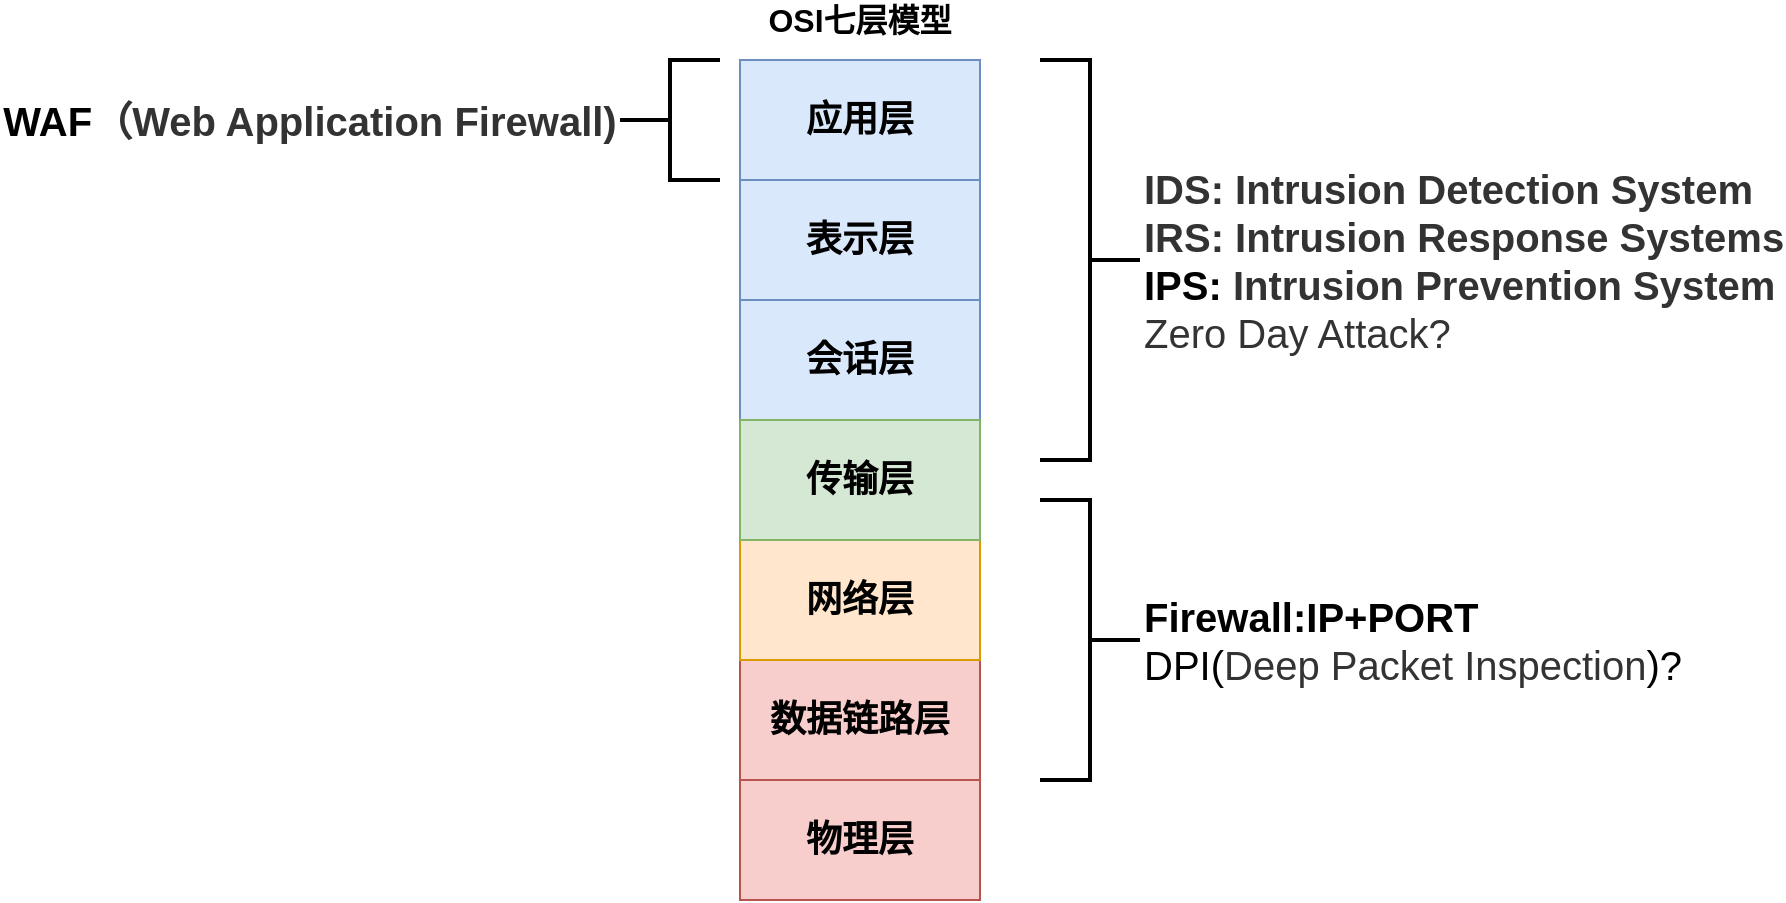 <mxfile version="14.5.1" type="device" pages="2"><diagram id="8HdPPavlg0hs8LvCiRic" name="Page-1"><mxGraphModel dx="1913" dy="806" grid="1" gridSize="10" guides="1" tooltips="1" connect="1" arrows="1" fold="1" page="1" pageScale="1" pageWidth="827" pageHeight="1169" math="0" shadow="0"><root><mxCell id="0"/><mxCell id="1" parent="0"/><mxCell id="kiV54fNYbquHbXREyxJJ-29" value="会话层" style="rounded=0;whiteSpace=wrap;html=1;fillColor=#dae8fc;strokeColor=#6c8ebf;fontStyle=1;fontSize=18;" parent="1" vertex="1"><mxGeometry x="280" y="190" width="120" height="60" as="geometry"/></mxCell><mxCell id="kiV54fNYbquHbXREyxJJ-30" value="数据链路层" style="rounded=0;whiteSpace=wrap;html=1;fillColor=#f8cecc;strokeColor=#b85450;fontStyle=1;fontSize=18;" parent="1" vertex="1"><mxGeometry x="280" y="370" width="120" height="60" as="geometry"/></mxCell><mxCell id="kiV54fNYbquHbXREyxJJ-31" value="网络层" style="rounded=0;whiteSpace=wrap;html=1;fillColor=#ffe6cc;strokeColor=#d79b00;fontStyle=1;fontSize=18;" parent="1" vertex="1"><mxGeometry x="280" y="310" width="120" height="60" as="geometry"/></mxCell><mxCell id="kiV54fNYbquHbXREyxJJ-32" value="传输层" style="rounded=0;whiteSpace=wrap;html=1;fillColor=#d5e8d4;strokeColor=#82b366;fontStyle=1;fontSize=18;" parent="1" vertex="1"><mxGeometry x="280" y="250" width="120" height="60" as="geometry"/></mxCell><mxCell id="kiV54fNYbquHbXREyxJJ-33" value="物理层" style="rounded=0;whiteSpace=wrap;html=1;fillColor=#f8cecc;strokeColor=#b85450;fontStyle=1;fontSize=18;" parent="1" vertex="1"><mxGeometry x="280" y="430" width="120" height="60" as="geometry"/></mxCell><mxCell id="kiV54fNYbquHbXREyxJJ-34" value="应用层" style="rounded=0;whiteSpace=wrap;html=1;fillColor=#dae8fc;strokeColor=#6c8ebf;fontStyle=1;fontSize=18;" parent="1" vertex="1"><mxGeometry x="280" y="70" width="120" height="60" as="geometry"/></mxCell><mxCell id="kiV54fNYbquHbXREyxJJ-35" value="表示层" style="rounded=0;whiteSpace=wrap;html=1;fillColor=#dae8fc;strokeColor=#6c8ebf;fontStyle=1;fontSize=18;" parent="1" vertex="1"><mxGeometry x="280" y="130" width="120" height="60" as="geometry"/></mxCell><mxCell id="kiV54fNYbquHbXREyxJJ-38" value="OSI七层模型" style="text;html=1;strokeColor=none;fillColor=none;align=center;verticalAlign=middle;whiteSpace=wrap;rounded=0;fontStyle=1;fontSize=16;" parent="1" vertex="1"><mxGeometry x="280" y="40" width="120" height="20" as="geometry"/></mxCell><mxCell id="e4gCi_me-BTgGM6u0OaD-1" value="&lt;font style=&quot;font-size: 20px&quot;&gt;&lt;span style=&quot;font-weight: bold ; font-size: 20px&quot;&gt;Firewall:IP+PORT&lt;br&gt;&lt;/span&gt;&lt;span&gt;DPI(&lt;/span&gt;&lt;span style=&quot;color: rgb(51 , 51 , 51) ; text-indent: 28px ; background-color: rgb(255 , 255 , 255)&quot;&gt;Deep Packet Inspection&lt;/span&gt;&lt;span&gt;)?&lt;/span&gt;&lt;br&gt;&lt;/font&gt;" style="strokeWidth=2;html=1;shape=mxgraph.flowchart.annotation_2;align=left;labelPosition=right;pointerEvents=1;direction=west;" vertex="1" parent="1"><mxGeometry x="430" y="290" width="50" height="140" as="geometry"/></mxCell><mxCell id="e4gCi_me-BTgGM6u0OaD-2" value="&lt;span style=&quot;color: rgb(51 , 51 , 51) ; font-family: &amp;#34;arial&amp;#34; , , sans-serif ; text-indent: 28px ; background-color: rgb(255 , 255 , 255)&quot;&gt;&lt;font style=&quot;font-size: 20px&quot;&gt;&lt;b&gt;IDS: Intrusion Detection System&lt;br&gt;&lt;/b&gt;&lt;/font&gt;&lt;/span&gt;&lt;span style=&quot;color: rgb(51 , 51 , 51) ; font-family: &amp;#34;arial&amp;#34; , , sans-serif ; text-indent: 28px ; background-color: rgb(255 , 255 , 255)&quot;&gt;&lt;font style=&quot;font-size: 20px&quot;&gt;&lt;b&gt;IRS: Intrusion Response Systems&lt;br&gt;&lt;/b&gt;&lt;/font&gt;&lt;/span&gt;&lt;font&gt;&lt;b style=&quot;font-size: 20px&quot;&gt;IPS:&lt;span style=&quot;color: rgb(51 , 51 , 51) ; font-family: &amp;#34;arial&amp;#34; , , sans-serif ; text-indent: 28px ; background-color: rgb(255 , 255 , 255)&quot;&gt;&amp;nbsp;Intrusion Prevention System&lt;br&gt;&lt;/span&gt;&lt;/b&gt;&lt;span style=&quot;color: rgb(51 , 51 , 51) ; text-indent: 28px ; background-color: rgb(255 , 255 , 255)&quot;&gt;&lt;font style=&quot;font-size: 20px&quot;&gt;Zero Day Attack?&lt;/font&gt;&lt;/span&gt;&lt;b style=&quot;font-size: 20px&quot;&gt;&lt;span style=&quot;color: rgb(51 , 51 , 51) ; font-family: &amp;#34;arial&amp;#34; , , sans-serif ; text-indent: 28px ; background-color: rgb(255 , 255 , 255)&quot;&gt;&lt;br&gt;&lt;/span&gt;&lt;/b&gt;&lt;/font&gt;" style="strokeWidth=2;html=1;shape=mxgraph.flowchart.annotation_2;align=left;labelPosition=right;pointerEvents=1;direction=west;" vertex="1" parent="1"><mxGeometry x="430" y="70" width="50" height="200" as="geometry"/></mxCell><mxCell id="e4gCi_me-BTgGM6u0OaD-3" value="" style="strokeWidth=2;html=1;shape=mxgraph.flowchart.annotation_2;align=left;labelPosition=right;pointerEvents=1;" vertex="1" parent="1"><mxGeometry x="220" y="70" width="50" height="60" as="geometry"/></mxCell><mxCell id="e4gCi_me-BTgGM6u0OaD-4" value="&lt;font style=&quot;font-size: 20px&quot;&gt;&lt;b&gt;WAF&lt;span style=&quot;color: rgb(51 , 51 , 51) ; font-family: &amp;#34;arial&amp;#34; , , sans-serif ; text-indent: 28px ; background-color: rgb(255 , 255 , 255)&quot;&gt;（Web Application Firewall)&lt;/span&gt;&lt;/b&gt;&lt;/font&gt;" style="text;html=1;strokeColor=none;fillColor=none;align=center;verticalAlign=middle;whiteSpace=wrap;rounded=0;" vertex="1" parent="1"><mxGeometry x="-90" y="90" width="310" height="20" as="geometry"/></mxCell></root></mxGraphModel></diagram><diagram id="XS5g2fmMmgNSoYXPjOZ1" name="第 2 页"><mxGraphModel dx="1086" dy="806" grid="1" gridSize="10" guides="1" tooltips="1" connect="1" arrows="1" fold="1" page="1" pageScale="1" pageWidth="827" pageHeight="1169" math="0" shadow="0"><root><mxCell id="bwYJy_bZ6l0Kcg9kIzQO-0"/><mxCell id="bwYJy_bZ6l0Kcg9kIzQO-1" parent="bwYJy_bZ6l0Kcg9kIzQO-0"/></root></mxGraphModel></diagram></mxfile>